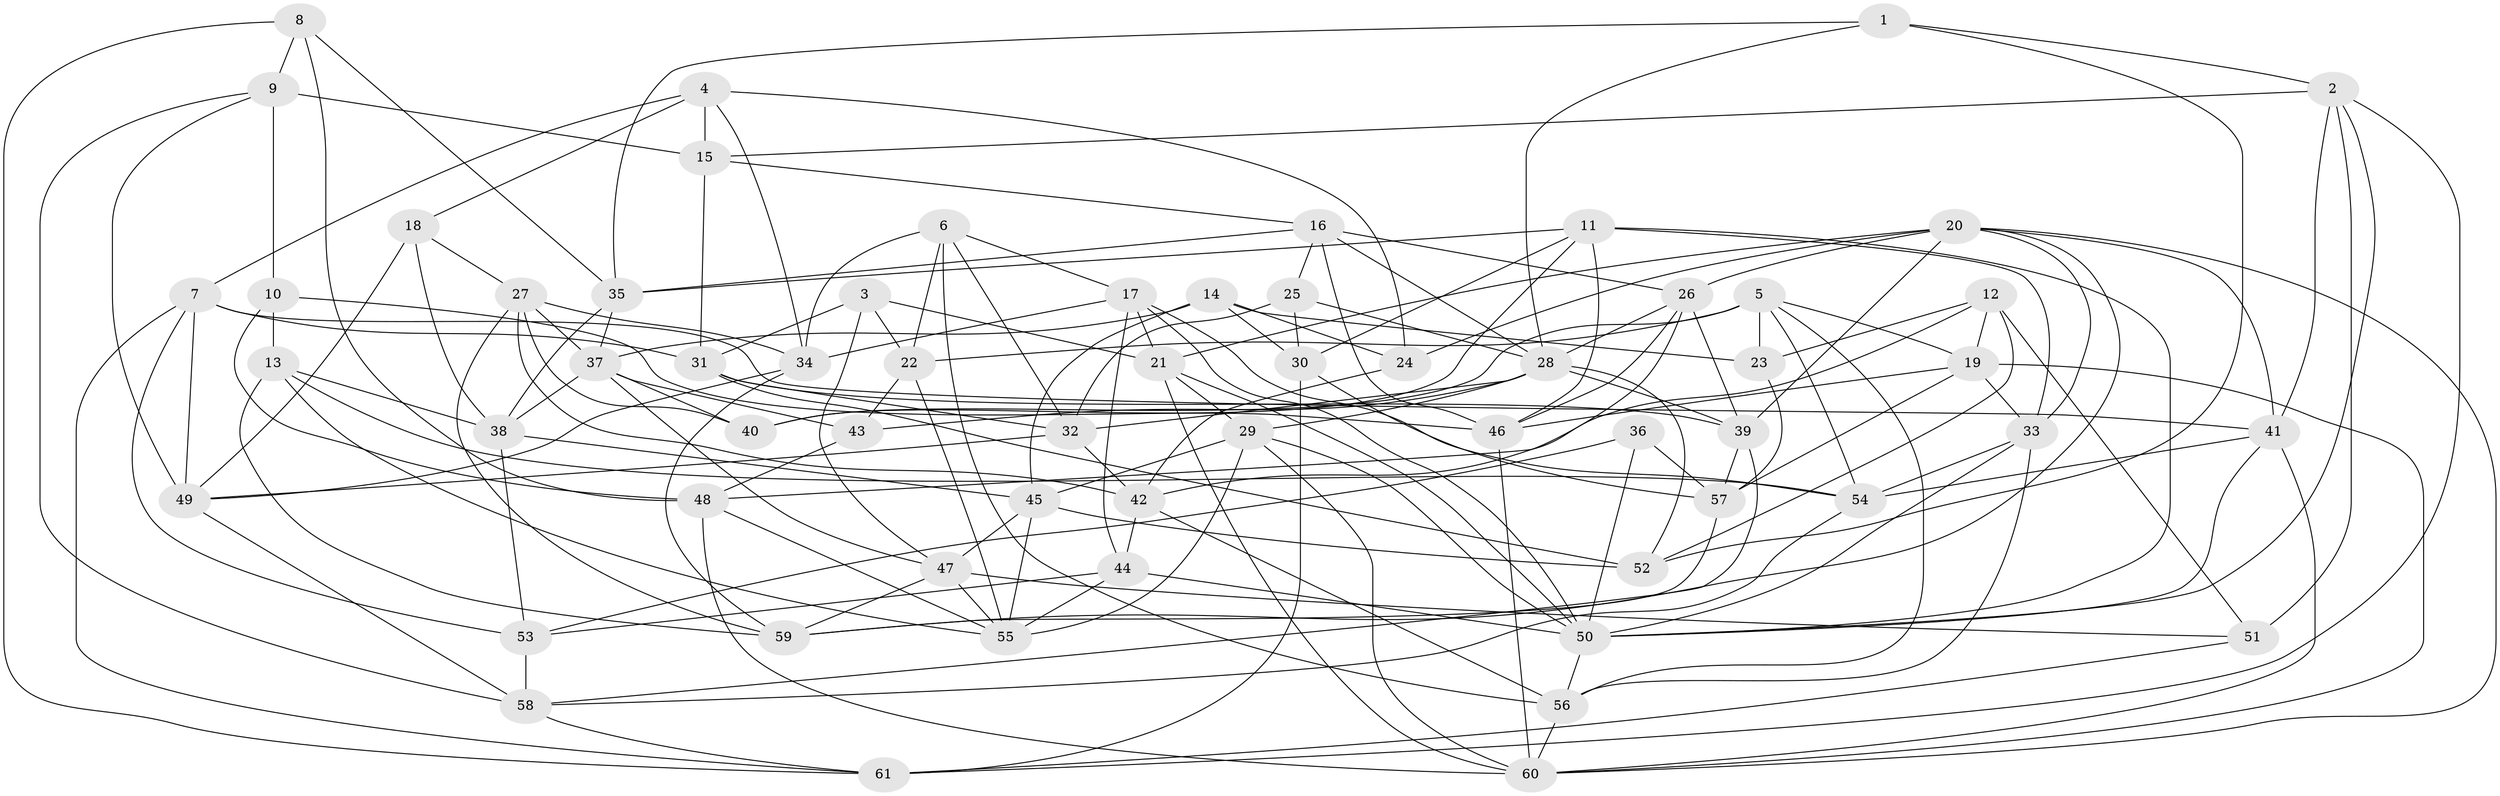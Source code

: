 // original degree distribution, {4: 1.0}
// Generated by graph-tools (version 1.1) at 2025/03/03/09/25 03:03:01]
// undirected, 61 vertices, 171 edges
graph export_dot {
graph [start="1"]
  node [color=gray90,style=filled];
  1;
  2;
  3;
  4;
  5;
  6;
  7;
  8;
  9;
  10;
  11;
  12;
  13;
  14;
  15;
  16;
  17;
  18;
  19;
  20;
  21;
  22;
  23;
  24;
  25;
  26;
  27;
  28;
  29;
  30;
  31;
  32;
  33;
  34;
  35;
  36;
  37;
  38;
  39;
  40;
  41;
  42;
  43;
  44;
  45;
  46;
  47;
  48;
  49;
  50;
  51;
  52;
  53;
  54;
  55;
  56;
  57;
  58;
  59;
  60;
  61;
  1 -- 2 [weight=1.0];
  1 -- 28 [weight=1.0];
  1 -- 35 [weight=1.0];
  1 -- 52 [weight=1.0];
  2 -- 15 [weight=1.0];
  2 -- 41 [weight=1.0];
  2 -- 50 [weight=1.0];
  2 -- 51 [weight=1.0];
  2 -- 61 [weight=1.0];
  3 -- 21 [weight=1.0];
  3 -- 22 [weight=1.0];
  3 -- 31 [weight=1.0];
  3 -- 47 [weight=1.0];
  4 -- 7 [weight=1.0];
  4 -- 15 [weight=2.0];
  4 -- 18 [weight=1.0];
  4 -- 24 [weight=1.0];
  4 -- 34 [weight=1.0];
  5 -- 19 [weight=1.0];
  5 -- 22 [weight=1.0];
  5 -- 23 [weight=1.0];
  5 -- 40 [weight=1.0];
  5 -- 54 [weight=1.0];
  5 -- 56 [weight=1.0];
  6 -- 17 [weight=1.0];
  6 -- 22 [weight=2.0];
  6 -- 32 [weight=1.0];
  6 -- 34 [weight=1.0];
  6 -- 56 [weight=1.0];
  7 -- 31 [weight=1.0];
  7 -- 41 [weight=1.0];
  7 -- 49 [weight=1.0];
  7 -- 53 [weight=1.0];
  7 -- 61 [weight=1.0];
  8 -- 9 [weight=1.0];
  8 -- 35 [weight=1.0];
  8 -- 48 [weight=1.0];
  8 -- 61 [weight=1.0];
  9 -- 10 [weight=2.0];
  9 -- 15 [weight=1.0];
  9 -- 49 [weight=1.0];
  9 -- 58 [weight=1.0];
  10 -- 13 [weight=2.0];
  10 -- 46 [weight=1.0];
  10 -- 48 [weight=1.0];
  11 -- 30 [weight=1.0];
  11 -- 33 [weight=1.0];
  11 -- 35 [weight=1.0];
  11 -- 40 [weight=1.0];
  11 -- 46 [weight=1.0];
  11 -- 50 [weight=1.0];
  12 -- 19 [weight=1.0];
  12 -- 23 [weight=1.0];
  12 -- 48 [weight=1.0];
  12 -- 51 [weight=1.0];
  12 -- 52 [weight=2.0];
  13 -- 38 [weight=1.0];
  13 -- 54 [weight=1.0];
  13 -- 55 [weight=1.0];
  13 -- 59 [weight=1.0];
  14 -- 23 [weight=1.0];
  14 -- 24 [weight=1.0];
  14 -- 30 [weight=1.0];
  14 -- 37 [weight=2.0];
  14 -- 45 [weight=1.0];
  15 -- 16 [weight=1.0];
  15 -- 31 [weight=1.0];
  16 -- 25 [weight=1.0];
  16 -- 26 [weight=1.0];
  16 -- 28 [weight=1.0];
  16 -- 35 [weight=1.0];
  16 -- 46 [weight=1.0];
  17 -- 21 [weight=1.0];
  17 -- 34 [weight=1.0];
  17 -- 44 [weight=1.0];
  17 -- 50 [weight=1.0];
  17 -- 54 [weight=1.0];
  18 -- 27 [weight=1.0];
  18 -- 38 [weight=1.0];
  18 -- 49 [weight=1.0];
  19 -- 33 [weight=1.0];
  19 -- 46 [weight=1.0];
  19 -- 57 [weight=1.0];
  19 -- 60 [weight=1.0];
  20 -- 21 [weight=1.0];
  20 -- 24 [weight=1.0];
  20 -- 26 [weight=1.0];
  20 -- 33 [weight=1.0];
  20 -- 39 [weight=1.0];
  20 -- 41 [weight=1.0];
  20 -- 59 [weight=1.0];
  20 -- 60 [weight=1.0];
  21 -- 29 [weight=1.0];
  21 -- 50 [weight=1.0];
  21 -- 60 [weight=1.0];
  22 -- 43 [weight=1.0];
  22 -- 55 [weight=1.0];
  23 -- 57 [weight=1.0];
  24 -- 42 [weight=1.0];
  25 -- 28 [weight=2.0];
  25 -- 30 [weight=2.0];
  25 -- 32 [weight=1.0];
  26 -- 28 [weight=1.0];
  26 -- 39 [weight=1.0];
  26 -- 42 [weight=1.0];
  26 -- 46 [weight=1.0];
  27 -- 34 [weight=1.0];
  27 -- 37 [weight=1.0];
  27 -- 40 [weight=1.0];
  27 -- 42 [weight=1.0];
  27 -- 59 [weight=1.0];
  28 -- 29 [weight=1.0];
  28 -- 32 [weight=1.0];
  28 -- 39 [weight=1.0];
  28 -- 43 [weight=1.0];
  28 -- 52 [weight=1.0];
  29 -- 45 [weight=1.0];
  29 -- 50 [weight=1.0];
  29 -- 55 [weight=1.0];
  29 -- 60 [weight=1.0];
  30 -- 57 [weight=1.0];
  30 -- 61 [weight=1.0];
  31 -- 32 [weight=1.0];
  31 -- 39 [weight=1.0];
  31 -- 52 [weight=1.0];
  32 -- 42 [weight=1.0];
  32 -- 49 [weight=1.0];
  33 -- 50 [weight=1.0];
  33 -- 54 [weight=1.0];
  33 -- 56 [weight=1.0];
  34 -- 49 [weight=1.0];
  34 -- 59 [weight=1.0];
  35 -- 37 [weight=1.0];
  35 -- 38 [weight=1.0];
  36 -- 50 [weight=1.0];
  36 -- 53 [weight=2.0];
  36 -- 57 [weight=3.0];
  37 -- 38 [weight=1.0];
  37 -- 40 [weight=1.0];
  37 -- 43 [weight=1.0];
  37 -- 47 [weight=1.0];
  38 -- 45 [weight=1.0];
  38 -- 53 [weight=1.0];
  39 -- 57 [weight=1.0];
  39 -- 58 [weight=1.0];
  41 -- 50 [weight=1.0];
  41 -- 54 [weight=1.0];
  41 -- 60 [weight=1.0];
  42 -- 44 [weight=1.0];
  42 -- 56 [weight=1.0];
  43 -- 48 [weight=1.0];
  44 -- 50 [weight=1.0];
  44 -- 53 [weight=1.0];
  44 -- 55 [weight=2.0];
  45 -- 47 [weight=1.0];
  45 -- 52 [weight=1.0];
  45 -- 55 [weight=1.0];
  46 -- 60 [weight=1.0];
  47 -- 51 [weight=1.0];
  47 -- 55 [weight=1.0];
  47 -- 59 [weight=1.0];
  48 -- 55 [weight=1.0];
  48 -- 60 [weight=1.0];
  49 -- 58 [weight=1.0];
  50 -- 56 [weight=1.0];
  51 -- 61 [weight=1.0];
  53 -- 58 [weight=1.0];
  54 -- 58 [weight=1.0];
  56 -- 60 [weight=1.0];
  57 -- 59 [weight=1.0];
  58 -- 61 [weight=1.0];
}
